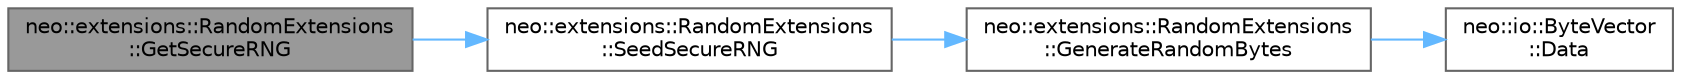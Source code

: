 digraph "neo::extensions::RandomExtensions::GetSecureRNG"
{
 // LATEX_PDF_SIZE
  bgcolor="transparent";
  edge [fontname=Helvetica,fontsize=10,labelfontname=Helvetica,labelfontsize=10];
  node [fontname=Helvetica,fontsize=10,shape=box,height=0.2,width=0.4];
  rankdir="LR";
  Node1 [id="Node000001",label="neo::extensions::RandomExtensions\l::GetSecureRNG",height=0.2,width=0.4,color="gray40", fillcolor="grey60", style="filled", fontcolor="black",tooltip="Get secure random number generator."];
  Node1 -> Node2 [id="edge1_Node000001_Node000002",color="steelblue1",style="solid",tooltip=" "];
  Node2 [id="Node000002",label="neo::extensions::RandomExtensions\l::SeedSecureRNG",height=0.2,width=0.4,color="grey40", fillcolor="white", style="filled",URL="$classneo_1_1extensions_1_1_random_extensions.html#a6536af86ce5b1468e0bc1d33f7f6fd6c",tooltip="Seed the RNG with secure random data."];
  Node2 -> Node3 [id="edge2_Node000002_Node000003",color="steelblue1",style="solid",tooltip=" "];
  Node3 [id="Node000003",label="neo::extensions::RandomExtensions\l::GenerateRandomBytes",height=0.2,width=0.4,color="grey40", fillcolor="white", style="filled",URL="$classneo_1_1extensions_1_1_random_extensions.html#a0c5dc27ea7212a2046c9e48b0f05c557",tooltip="Generate cryptographically secure random bytes."];
  Node3 -> Node4 [id="edge3_Node000003_Node000004",color="steelblue1",style="solid",tooltip=" "];
  Node4 [id="Node000004",label="neo::io::ByteVector\l::Data",height=0.2,width=0.4,color="grey40", fillcolor="white", style="filled",URL="$classneo_1_1io_1_1_byte_vector.html#a971af50d2778c4435c924cf4b839e8a1",tooltip="Gets a pointer to the data."];
}
